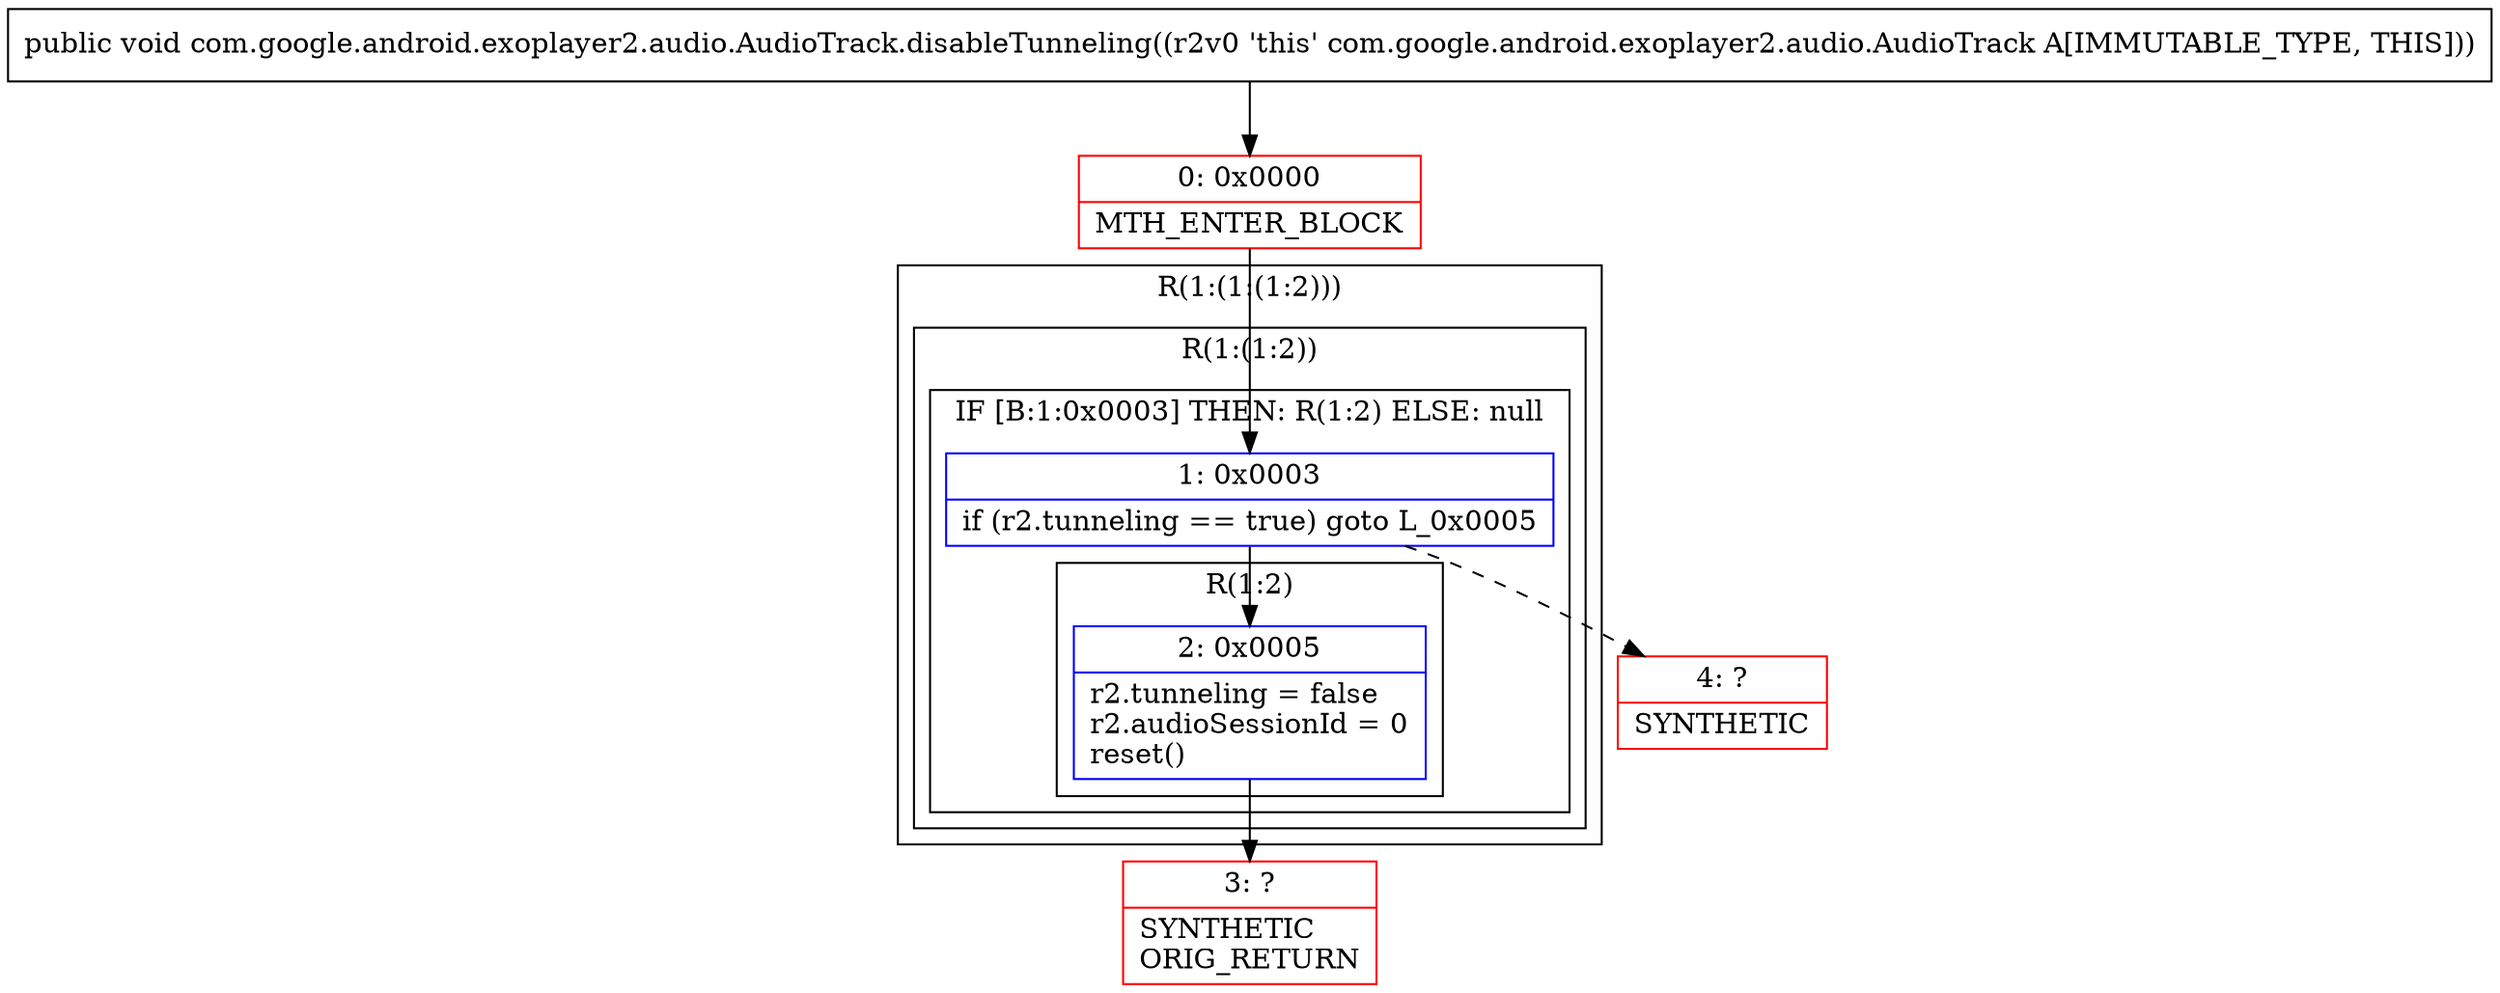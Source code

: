 digraph "CFG forcom.google.android.exoplayer2.audio.AudioTrack.disableTunneling()V" {
subgraph cluster_Region_1682010431 {
label = "R(1:(1:(1:2)))";
node [shape=record,color=blue];
subgraph cluster_Region_783655581 {
label = "R(1:(1:2))";
node [shape=record,color=blue];
subgraph cluster_IfRegion_1002866395 {
label = "IF [B:1:0x0003] THEN: R(1:2) ELSE: null";
node [shape=record,color=blue];
Node_1 [shape=record,label="{1\:\ 0x0003|if (r2.tunneling == true) goto L_0x0005\l}"];
subgraph cluster_Region_84236895 {
label = "R(1:2)";
node [shape=record,color=blue];
Node_2 [shape=record,label="{2\:\ 0x0005|r2.tunneling = false\lr2.audioSessionId = 0\lreset()\l}"];
}
}
}
}
Node_0 [shape=record,color=red,label="{0\:\ 0x0000|MTH_ENTER_BLOCK\l}"];
Node_3 [shape=record,color=red,label="{3\:\ ?|SYNTHETIC\lORIG_RETURN\l}"];
Node_4 [shape=record,color=red,label="{4\:\ ?|SYNTHETIC\l}"];
MethodNode[shape=record,label="{public void com.google.android.exoplayer2.audio.AudioTrack.disableTunneling((r2v0 'this' com.google.android.exoplayer2.audio.AudioTrack A[IMMUTABLE_TYPE, THIS])) }"];
MethodNode -> Node_0;
Node_1 -> Node_2;
Node_1 -> Node_4[style=dashed];
Node_2 -> Node_3;
Node_0 -> Node_1;
}

